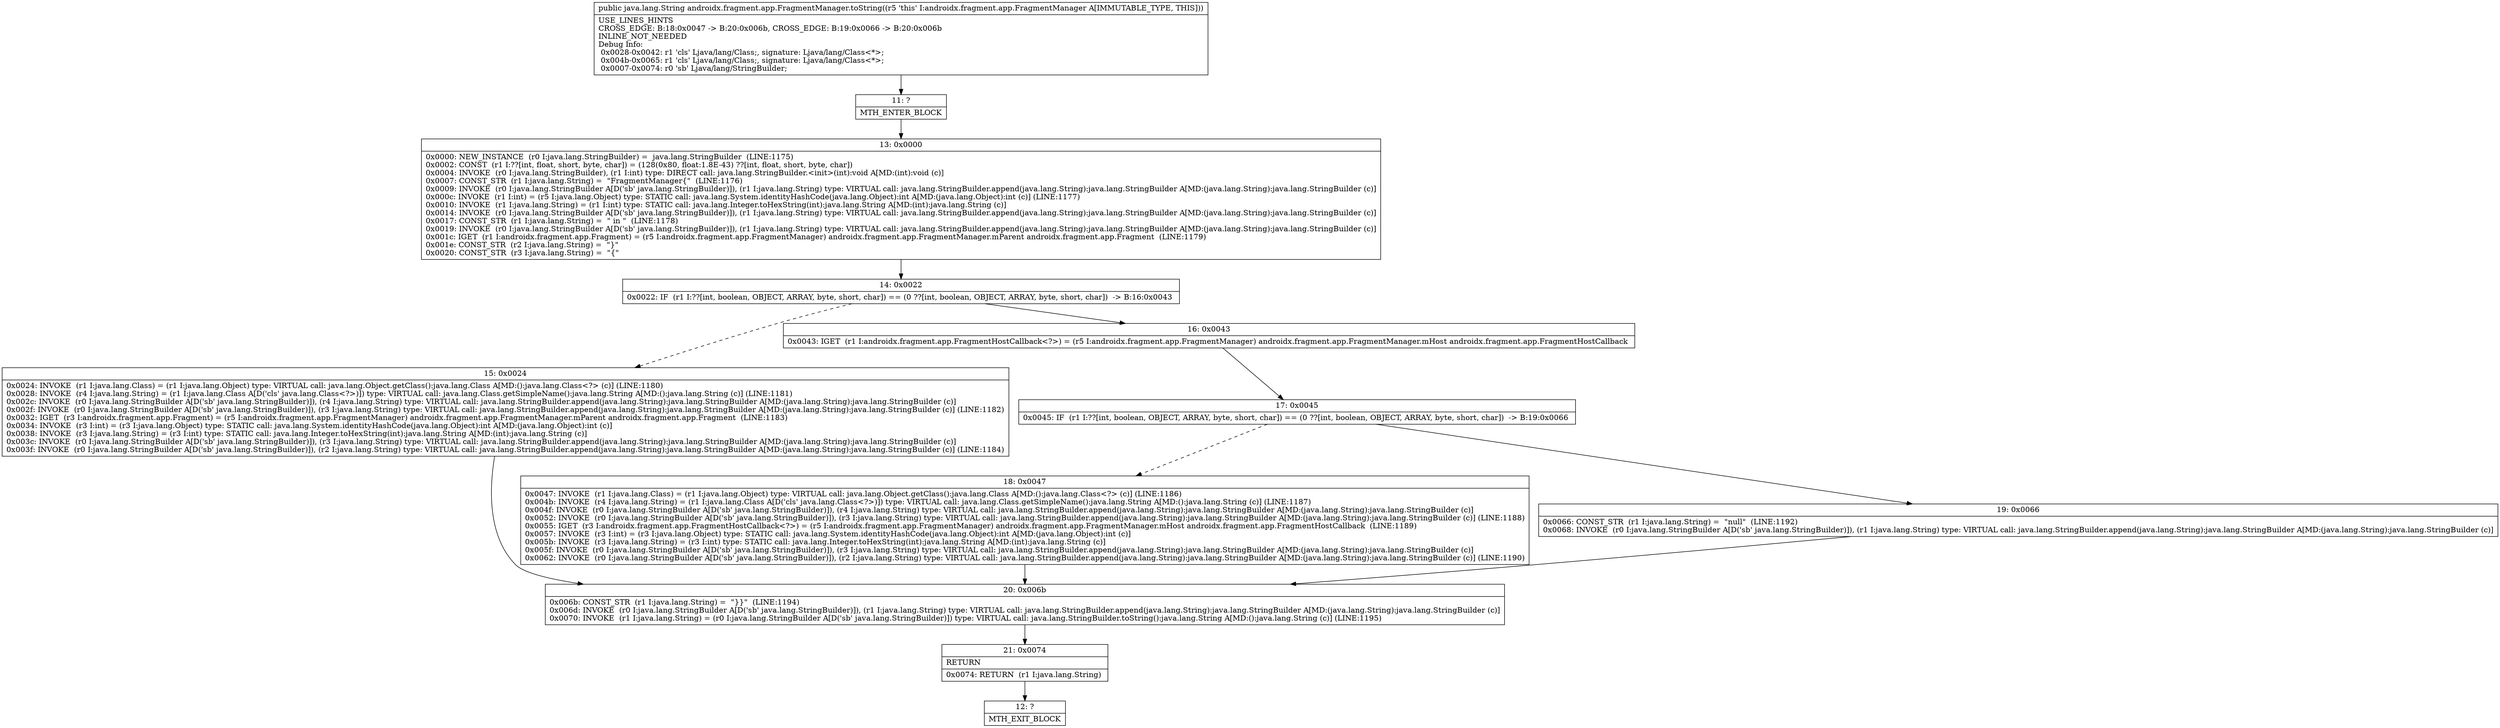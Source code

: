 digraph "CFG forandroidx.fragment.app.FragmentManager.toString()Ljava\/lang\/String;" {
Node_11 [shape=record,label="{11\:\ ?|MTH_ENTER_BLOCK\l}"];
Node_13 [shape=record,label="{13\:\ 0x0000|0x0000: NEW_INSTANCE  (r0 I:java.lang.StringBuilder) =  java.lang.StringBuilder  (LINE:1175)\l0x0002: CONST  (r1 I:??[int, float, short, byte, char]) = (128(0x80, float:1.8E\-43) ??[int, float, short, byte, char]) \l0x0004: INVOKE  (r0 I:java.lang.StringBuilder), (r1 I:int) type: DIRECT call: java.lang.StringBuilder.\<init\>(int):void A[MD:(int):void (c)]\l0x0007: CONST_STR  (r1 I:java.lang.String) =  \"FragmentManager\{\"  (LINE:1176)\l0x0009: INVOKE  (r0 I:java.lang.StringBuilder A[D('sb' java.lang.StringBuilder)]), (r1 I:java.lang.String) type: VIRTUAL call: java.lang.StringBuilder.append(java.lang.String):java.lang.StringBuilder A[MD:(java.lang.String):java.lang.StringBuilder (c)]\l0x000c: INVOKE  (r1 I:int) = (r5 I:java.lang.Object) type: STATIC call: java.lang.System.identityHashCode(java.lang.Object):int A[MD:(java.lang.Object):int (c)] (LINE:1177)\l0x0010: INVOKE  (r1 I:java.lang.String) = (r1 I:int) type: STATIC call: java.lang.Integer.toHexString(int):java.lang.String A[MD:(int):java.lang.String (c)]\l0x0014: INVOKE  (r0 I:java.lang.StringBuilder A[D('sb' java.lang.StringBuilder)]), (r1 I:java.lang.String) type: VIRTUAL call: java.lang.StringBuilder.append(java.lang.String):java.lang.StringBuilder A[MD:(java.lang.String):java.lang.StringBuilder (c)]\l0x0017: CONST_STR  (r1 I:java.lang.String) =  \" in \"  (LINE:1178)\l0x0019: INVOKE  (r0 I:java.lang.StringBuilder A[D('sb' java.lang.StringBuilder)]), (r1 I:java.lang.String) type: VIRTUAL call: java.lang.StringBuilder.append(java.lang.String):java.lang.StringBuilder A[MD:(java.lang.String):java.lang.StringBuilder (c)]\l0x001c: IGET  (r1 I:androidx.fragment.app.Fragment) = (r5 I:androidx.fragment.app.FragmentManager) androidx.fragment.app.FragmentManager.mParent androidx.fragment.app.Fragment  (LINE:1179)\l0x001e: CONST_STR  (r2 I:java.lang.String) =  \"\}\" \l0x0020: CONST_STR  (r3 I:java.lang.String) =  \"\{\" \l}"];
Node_14 [shape=record,label="{14\:\ 0x0022|0x0022: IF  (r1 I:??[int, boolean, OBJECT, ARRAY, byte, short, char]) == (0 ??[int, boolean, OBJECT, ARRAY, byte, short, char])  \-\> B:16:0x0043 \l}"];
Node_15 [shape=record,label="{15\:\ 0x0024|0x0024: INVOKE  (r1 I:java.lang.Class) = (r1 I:java.lang.Object) type: VIRTUAL call: java.lang.Object.getClass():java.lang.Class A[MD:():java.lang.Class\<?\> (c)] (LINE:1180)\l0x0028: INVOKE  (r4 I:java.lang.String) = (r1 I:java.lang.Class A[D('cls' java.lang.Class\<?\>)]) type: VIRTUAL call: java.lang.Class.getSimpleName():java.lang.String A[MD:():java.lang.String (c)] (LINE:1181)\l0x002c: INVOKE  (r0 I:java.lang.StringBuilder A[D('sb' java.lang.StringBuilder)]), (r4 I:java.lang.String) type: VIRTUAL call: java.lang.StringBuilder.append(java.lang.String):java.lang.StringBuilder A[MD:(java.lang.String):java.lang.StringBuilder (c)]\l0x002f: INVOKE  (r0 I:java.lang.StringBuilder A[D('sb' java.lang.StringBuilder)]), (r3 I:java.lang.String) type: VIRTUAL call: java.lang.StringBuilder.append(java.lang.String):java.lang.StringBuilder A[MD:(java.lang.String):java.lang.StringBuilder (c)] (LINE:1182)\l0x0032: IGET  (r3 I:androidx.fragment.app.Fragment) = (r5 I:androidx.fragment.app.FragmentManager) androidx.fragment.app.FragmentManager.mParent androidx.fragment.app.Fragment  (LINE:1183)\l0x0034: INVOKE  (r3 I:int) = (r3 I:java.lang.Object) type: STATIC call: java.lang.System.identityHashCode(java.lang.Object):int A[MD:(java.lang.Object):int (c)]\l0x0038: INVOKE  (r3 I:java.lang.String) = (r3 I:int) type: STATIC call: java.lang.Integer.toHexString(int):java.lang.String A[MD:(int):java.lang.String (c)]\l0x003c: INVOKE  (r0 I:java.lang.StringBuilder A[D('sb' java.lang.StringBuilder)]), (r3 I:java.lang.String) type: VIRTUAL call: java.lang.StringBuilder.append(java.lang.String):java.lang.StringBuilder A[MD:(java.lang.String):java.lang.StringBuilder (c)]\l0x003f: INVOKE  (r0 I:java.lang.StringBuilder A[D('sb' java.lang.StringBuilder)]), (r2 I:java.lang.String) type: VIRTUAL call: java.lang.StringBuilder.append(java.lang.String):java.lang.StringBuilder A[MD:(java.lang.String):java.lang.StringBuilder (c)] (LINE:1184)\l}"];
Node_20 [shape=record,label="{20\:\ 0x006b|0x006b: CONST_STR  (r1 I:java.lang.String) =  \"\}\}\"  (LINE:1194)\l0x006d: INVOKE  (r0 I:java.lang.StringBuilder A[D('sb' java.lang.StringBuilder)]), (r1 I:java.lang.String) type: VIRTUAL call: java.lang.StringBuilder.append(java.lang.String):java.lang.StringBuilder A[MD:(java.lang.String):java.lang.StringBuilder (c)]\l0x0070: INVOKE  (r1 I:java.lang.String) = (r0 I:java.lang.StringBuilder A[D('sb' java.lang.StringBuilder)]) type: VIRTUAL call: java.lang.StringBuilder.toString():java.lang.String A[MD:():java.lang.String (c)] (LINE:1195)\l}"];
Node_21 [shape=record,label="{21\:\ 0x0074|RETURN\l|0x0074: RETURN  (r1 I:java.lang.String) \l}"];
Node_12 [shape=record,label="{12\:\ ?|MTH_EXIT_BLOCK\l}"];
Node_16 [shape=record,label="{16\:\ 0x0043|0x0043: IGET  (r1 I:androidx.fragment.app.FragmentHostCallback\<?\>) = (r5 I:androidx.fragment.app.FragmentManager) androidx.fragment.app.FragmentManager.mHost androidx.fragment.app.FragmentHostCallback \l}"];
Node_17 [shape=record,label="{17\:\ 0x0045|0x0045: IF  (r1 I:??[int, boolean, OBJECT, ARRAY, byte, short, char]) == (0 ??[int, boolean, OBJECT, ARRAY, byte, short, char])  \-\> B:19:0x0066 \l}"];
Node_18 [shape=record,label="{18\:\ 0x0047|0x0047: INVOKE  (r1 I:java.lang.Class) = (r1 I:java.lang.Object) type: VIRTUAL call: java.lang.Object.getClass():java.lang.Class A[MD:():java.lang.Class\<?\> (c)] (LINE:1186)\l0x004b: INVOKE  (r4 I:java.lang.String) = (r1 I:java.lang.Class A[D('cls' java.lang.Class\<?\>)]) type: VIRTUAL call: java.lang.Class.getSimpleName():java.lang.String A[MD:():java.lang.String (c)] (LINE:1187)\l0x004f: INVOKE  (r0 I:java.lang.StringBuilder A[D('sb' java.lang.StringBuilder)]), (r4 I:java.lang.String) type: VIRTUAL call: java.lang.StringBuilder.append(java.lang.String):java.lang.StringBuilder A[MD:(java.lang.String):java.lang.StringBuilder (c)]\l0x0052: INVOKE  (r0 I:java.lang.StringBuilder A[D('sb' java.lang.StringBuilder)]), (r3 I:java.lang.String) type: VIRTUAL call: java.lang.StringBuilder.append(java.lang.String):java.lang.StringBuilder A[MD:(java.lang.String):java.lang.StringBuilder (c)] (LINE:1188)\l0x0055: IGET  (r3 I:androidx.fragment.app.FragmentHostCallback\<?\>) = (r5 I:androidx.fragment.app.FragmentManager) androidx.fragment.app.FragmentManager.mHost androidx.fragment.app.FragmentHostCallback  (LINE:1189)\l0x0057: INVOKE  (r3 I:int) = (r3 I:java.lang.Object) type: STATIC call: java.lang.System.identityHashCode(java.lang.Object):int A[MD:(java.lang.Object):int (c)]\l0x005b: INVOKE  (r3 I:java.lang.String) = (r3 I:int) type: STATIC call: java.lang.Integer.toHexString(int):java.lang.String A[MD:(int):java.lang.String (c)]\l0x005f: INVOKE  (r0 I:java.lang.StringBuilder A[D('sb' java.lang.StringBuilder)]), (r3 I:java.lang.String) type: VIRTUAL call: java.lang.StringBuilder.append(java.lang.String):java.lang.StringBuilder A[MD:(java.lang.String):java.lang.StringBuilder (c)]\l0x0062: INVOKE  (r0 I:java.lang.StringBuilder A[D('sb' java.lang.StringBuilder)]), (r2 I:java.lang.String) type: VIRTUAL call: java.lang.StringBuilder.append(java.lang.String):java.lang.StringBuilder A[MD:(java.lang.String):java.lang.StringBuilder (c)] (LINE:1190)\l}"];
Node_19 [shape=record,label="{19\:\ 0x0066|0x0066: CONST_STR  (r1 I:java.lang.String) =  \"null\"  (LINE:1192)\l0x0068: INVOKE  (r0 I:java.lang.StringBuilder A[D('sb' java.lang.StringBuilder)]), (r1 I:java.lang.String) type: VIRTUAL call: java.lang.StringBuilder.append(java.lang.String):java.lang.StringBuilder A[MD:(java.lang.String):java.lang.StringBuilder (c)]\l}"];
MethodNode[shape=record,label="{public java.lang.String androidx.fragment.app.FragmentManager.toString((r5 'this' I:androidx.fragment.app.FragmentManager A[IMMUTABLE_TYPE, THIS]))  | USE_LINES_HINTS\lCROSS_EDGE: B:18:0x0047 \-\> B:20:0x006b, CROSS_EDGE: B:19:0x0066 \-\> B:20:0x006b\lINLINE_NOT_NEEDED\lDebug Info:\l  0x0028\-0x0042: r1 'cls' Ljava\/lang\/Class;, signature: Ljava\/lang\/Class\<*\>;\l  0x004b\-0x0065: r1 'cls' Ljava\/lang\/Class;, signature: Ljava\/lang\/Class\<*\>;\l  0x0007\-0x0074: r0 'sb' Ljava\/lang\/StringBuilder;\l}"];
MethodNode -> Node_11;Node_11 -> Node_13;
Node_13 -> Node_14;
Node_14 -> Node_15[style=dashed];
Node_14 -> Node_16;
Node_15 -> Node_20;
Node_20 -> Node_21;
Node_21 -> Node_12;
Node_16 -> Node_17;
Node_17 -> Node_18[style=dashed];
Node_17 -> Node_19;
Node_18 -> Node_20;
Node_19 -> Node_20;
}

